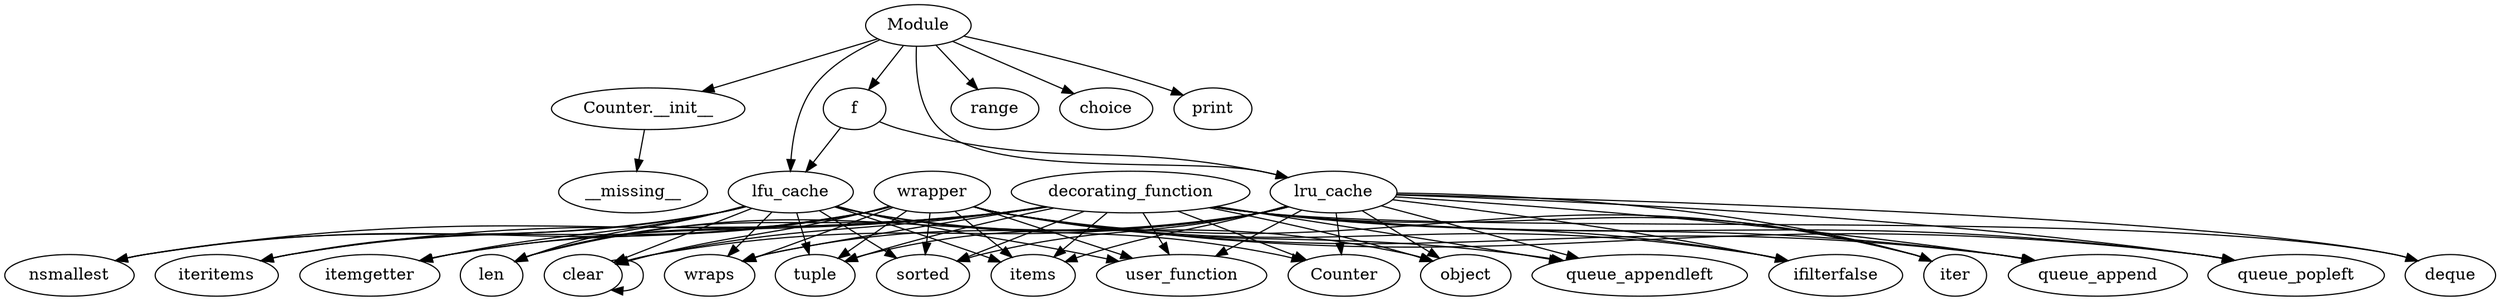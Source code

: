 digraph  {
__missing__;
wrapper;
tuple;
sorted;
items;
queue_append;
user_function;
len;
queue_popleft;
clear;
queue_appendleft;
ifilterfalse;
iter;
wraps;
decorating_function;
deque;
Counter;
object;
lru_cache;
nsmallest;
iteritems;
itemgetter;
lfu_cache;
f;
Module;
"Counter.__init__";
range;
choice;
print;
wrapper -> tuple;
wrapper -> sorted;
wrapper -> items;
wrapper -> queue_append;
wrapper -> user_function;
wrapper -> len;
wrapper -> queue_popleft;
wrapper -> clear;
wrapper -> queue_appendleft;
wrapper -> ifilterfalse;
wrapper -> iter;
wrapper -> wraps;
wrapper -> nsmallest;
wrapper -> iteritems;
wrapper -> itemgetter;
clear -> clear;
decorating_function -> deque;
decorating_function -> Counter;
decorating_function -> object;
decorating_function -> tuple;
decorating_function -> sorted;
decorating_function -> items;
decorating_function -> queue_append;
decorating_function -> user_function;
decorating_function -> len;
decorating_function -> queue_popleft;
decorating_function -> clear;
decorating_function -> queue_appendleft;
decorating_function -> ifilterfalse;
decorating_function -> iter;
decorating_function -> wraps;
decorating_function -> nsmallest;
decorating_function -> iteritems;
decorating_function -> itemgetter;
lru_cache -> deque;
lru_cache -> Counter;
lru_cache -> object;
lru_cache -> tuple;
lru_cache -> sorted;
lru_cache -> items;
lru_cache -> queue_append;
lru_cache -> user_function;
lru_cache -> len;
lru_cache -> queue_popleft;
lru_cache -> clear;
lru_cache -> queue_appendleft;
lru_cache -> ifilterfalse;
lru_cache -> iter;
lru_cache -> wraps;
lfu_cache -> Counter;
lfu_cache -> object;
lfu_cache -> tuple;
lfu_cache -> sorted;
lfu_cache -> items;
lfu_cache -> user_function;
lfu_cache -> len;
lfu_cache -> nsmallest;
lfu_cache -> iteritems;
lfu_cache -> itemgetter;
lfu_cache -> wraps;
lfu_cache -> clear;
f -> lru_cache;
f -> lfu_cache;
Module -> "Counter.__init__";
Module -> lru_cache;
Module -> range;
Module -> f;
Module -> choice;
Module -> print;
Module -> lfu_cache;
"Counter.__init__" -> __missing__;
}
